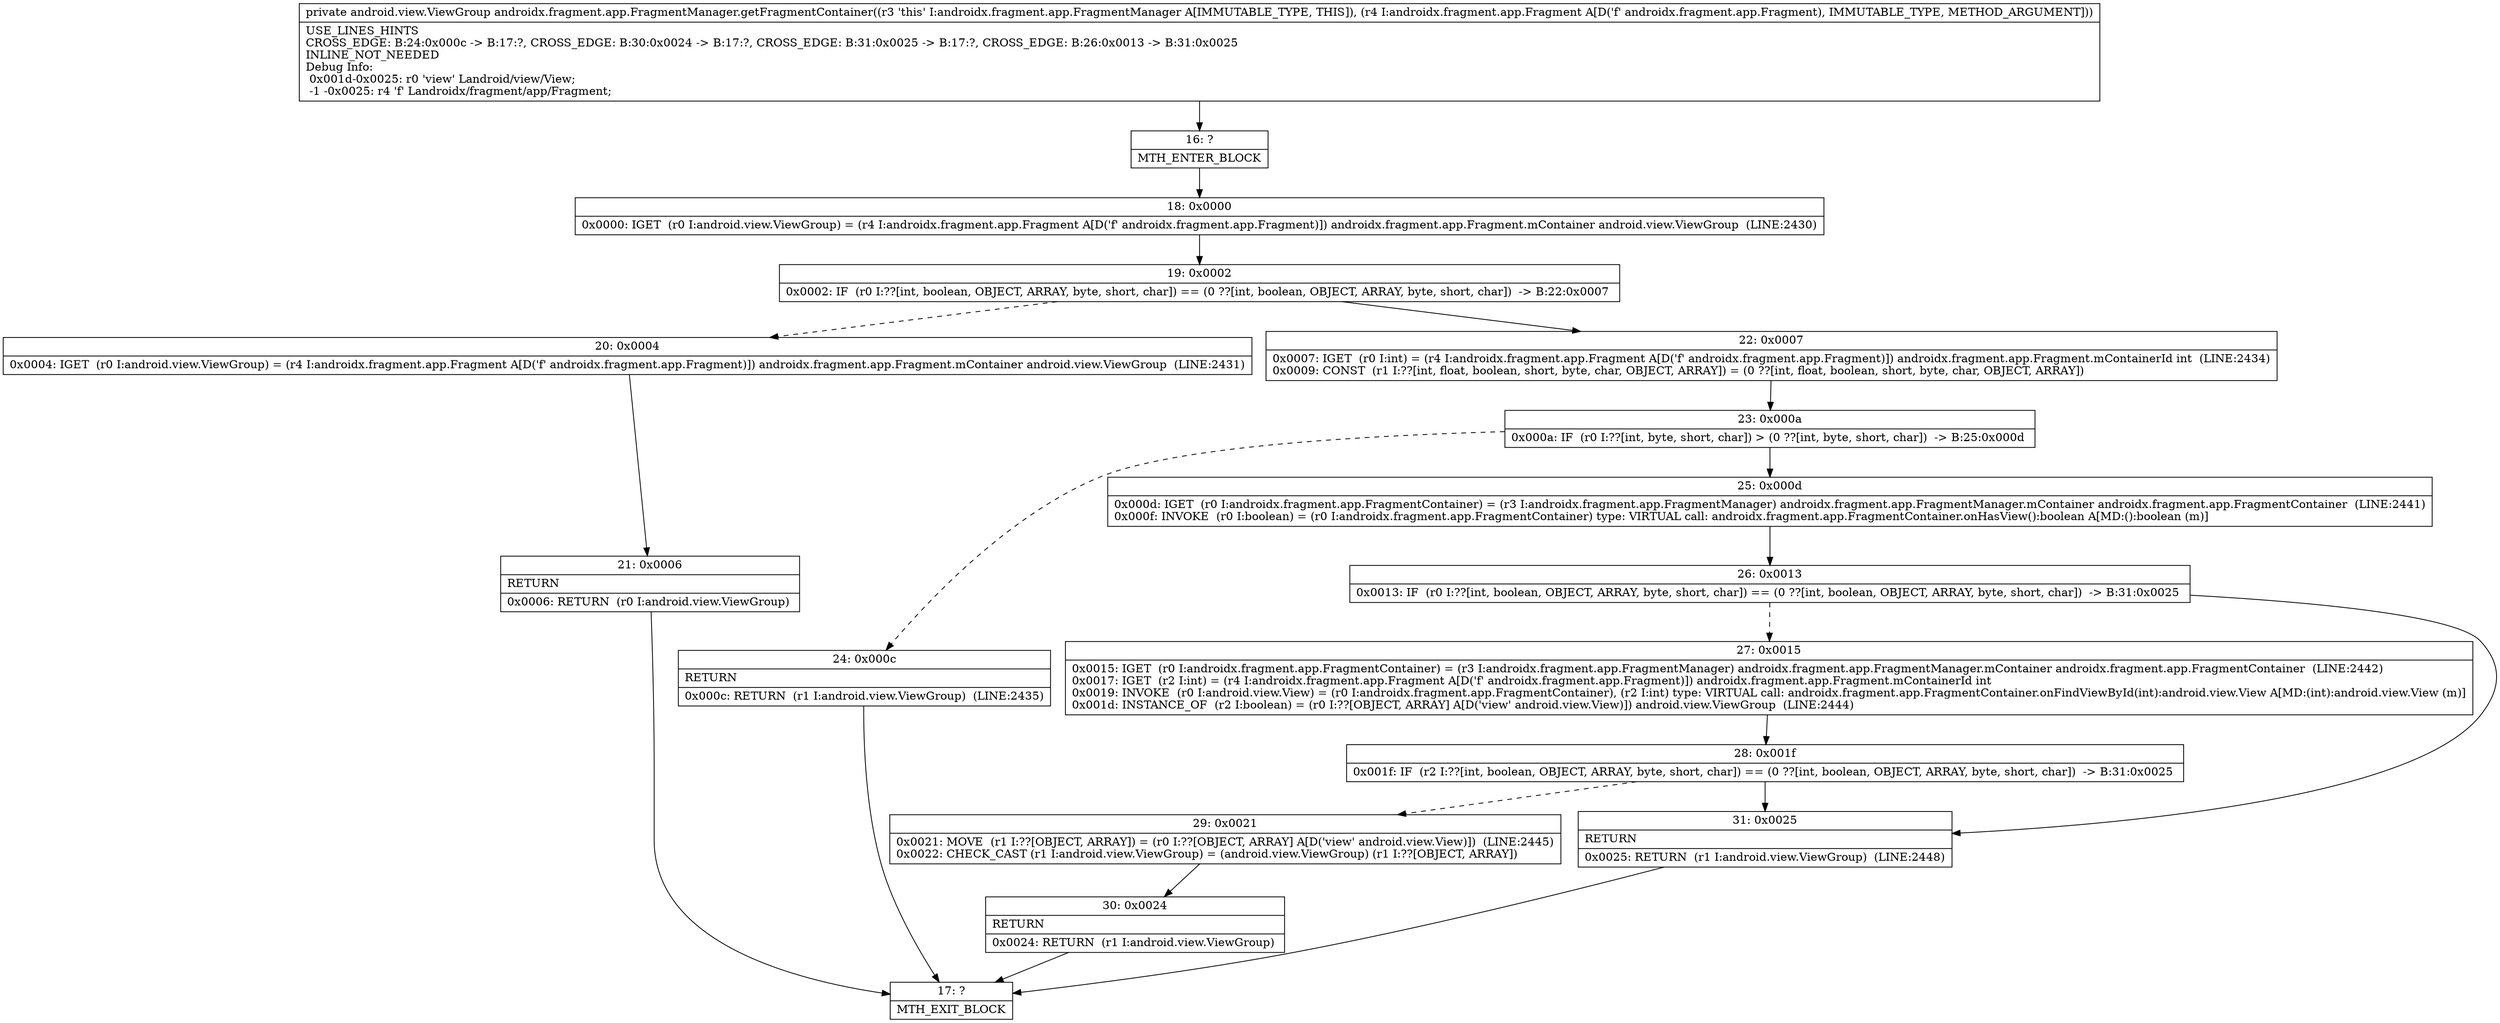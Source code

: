 digraph "CFG forandroidx.fragment.app.FragmentManager.getFragmentContainer(Landroidx\/fragment\/app\/Fragment;)Landroid\/view\/ViewGroup;" {
Node_16 [shape=record,label="{16\:\ ?|MTH_ENTER_BLOCK\l}"];
Node_18 [shape=record,label="{18\:\ 0x0000|0x0000: IGET  (r0 I:android.view.ViewGroup) = (r4 I:androidx.fragment.app.Fragment A[D('f' androidx.fragment.app.Fragment)]) androidx.fragment.app.Fragment.mContainer android.view.ViewGroup  (LINE:2430)\l}"];
Node_19 [shape=record,label="{19\:\ 0x0002|0x0002: IF  (r0 I:??[int, boolean, OBJECT, ARRAY, byte, short, char]) == (0 ??[int, boolean, OBJECT, ARRAY, byte, short, char])  \-\> B:22:0x0007 \l}"];
Node_20 [shape=record,label="{20\:\ 0x0004|0x0004: IGET  (r0 I:android.view.ViewGroup) = (r4 I:androidx.fragment.app.Fragment A[D('f' androidx.fragment.app.Fragment)]) androidx.fragment.app.Fragment.mContainer android.view.ViewGroup  (LINE:2431)\l}"];
Node_21 [shape=record,label="{21\:\ 0x0006|RETURN\l|0x0006: RETURN  (r0 I:android.view.ViewGroup) \l}"];
Node_17 [shape=record,label="{17\:\ ?|MTH_EXIT_BLOCK\l}"];
Node_22 [shape=record,label="{22\:\ 0x0007|0x0007: IGET  (r0 I:int) = (r4 I:androidx.fragment.app.Fragment A[D('f' androidx.fragment.app.Fragment)]) androidx.fragment.app.Fragment.mContainerId int  (LINE:2434)\l0x0009: CONST  (r1 I:??[int, float, boolean, short, byte, char, OBJECT, ARRAY]) = (0 ??[int, float, boolean, short, byte, char, OBJECT, ARRAY]) \l}"];
Node_23 [shape=record,label="{23\:\ 0x000a|0x000a: IF  (r0 I:??[int, byte, short, char]) \> (0 ??[int, byte, short, char])  \-\> B:25:0x000d \l}"];
Node_24 [shape=record,label="{24\:\ 0x000c|RETURN\l|0x000c: RETURN  (r1 I:android.view.ViewGroup)  (LINE:2435)\l}"];
Node_25 [shape=record,label="{25\:\ 0x000d|0x000d: IGET  (r0 I:androidx.fragment.app.FragmentContainer) = (r3 I:androidx.fragment.app.FragmentManager) androidx.fragment.app.FragmentManager.mContainer androidx.fragment.app.FragmentContainer  (LINE:2441)\l0x000f: INVOKE  (r0 I:boolean) = (r0 I:androidx.fragment.app.FragmentContainer) type: VIRTUAL call: androidx.fragment.app.FragmentContainer.onHasView():boolean A[MD:():boolean (m)]\l}"];
Node_26 [shape=record,label="{26\:\ 0x0013|0x0013: IF  (r0 I:??[int, boolean, OBJECT, ARRAY, byte, short, char]) == (0 ??[int, boolean, OBJECT, ARRAY, byte, short, char])  \-\> B:31:0x0025 \l}"];
Node_27 [shape=record,label="{27\:\ 0x0015|0x0015: IGET  (r0 I:androidx.fragment.app.FragmentContainer) = (r3 I:androidx.fragment.app.FragmentManager) androidx.fragment.app.FragmentManager.mContainer androidx.fragment.app.FragmentContainer  (LINE:2442)\l0x0017: IGET  (r2 I:int) = (r4 I:androidx.fragment.app.Fragment A[D('f' androidx.fragment.app.Fragment)]) androidx.fragment.app.Fragment.mContainerId int \l0x0019: INVOKE  (r0 I:android.view.View) = (r0 I:androidx.fragment.app.FragmentContainer), (r2 I:int) type: VIRTUAL call: androidx.fragment.app.FragmentContainer.onFindViewById(int):android.view.View A[MD:(int):android.view.View (m)]\l0x001d: INSTANCE_OF  (r2 I:boolean) = (r0 I:??[OBJECT, ARRAY] A[D('view' android.view.View)]) android.view.ViewGroup  (LINE:2444)\l}"];
Node_28 [shape=record,label="{28\:\ 0x001f|0x001f: IF  (r2 I:??[int, boolean, OBJECT, ARRAY, byte, short, char]) == (0 ??[int, boolean, OBJECT, ARRAY, byte, short, char])  \-\> B:31:0x0025 \l}"];
Node_29 [shape=record,label="{29\:\ 0x0021|0x0021: MOVE  (r1 I:??[OBJECT, ARRAY]) = (r0 I:??[OBJECT, ARRAY] A[D('view' android.view.View)])  (LINE:2445)\l0x0022: CHECK_CAST (r1 I:android.view.ViewGroup) = (android.view.ViewGroup) (r1 I:??[OBJECT, ARRAY]) \l}"];
Node_30 [shape=record,label="{30\:\ 0x0024|RETURN\l|0x0024: RETURN  (r1 I:android.view.ViewGroup) \l}"];
Node_31 [shape=record,label="{31\:\ 0x0025|RETURN\l|0x0025: RETURN  (r1 I:android.view.ViewGroup)  (LINE:2448)\l}"];
MethodNode[shape=record,label="{private android.view.ViewGroup androidx.fragment.app.FragmentManager.getFragmentContainer((r3 'this' I:androidx.fragment.app.FragmentManager A[IMMUTABLE_TYPE, THIS]), (r4 I:androidx.fragment.app.Fragment A[D('f' androidx.fragment.app.Fragment), IMMUTABLE_TYPE, METHOD_ARGUMENT]))  | USE_LINES_HINTS\lCROSS_EDGE: B:24:0x000c \-\> B:17:?, CROSS_EDGE: B:30:0x0024 \-\> B:17:?, CROSS_EDGE: B:31:0x0025 \-\> B:17:?, CROSS_EDGE: B:26:0x0013 \-\> B:31:0x0025\lINLINE_NOT_NEEDED\lDebug Info:\l  0x001d\-0x0025: r0 'view' Landroid\/view\/View;\l  \-1 \-0x0025: r4 'f' Landroidx\/fragment\/app\/Fragment;\l}"];
MethodNode -> Node_16;Node_16 -> Node_18;
Node_18 -> Node_19;
Node_19 -> Node_20[style=dashed];
Node_19 -> Node_22;
Node_20 -> Node_21;
Node_21 -> Node_17;
Node_22 -> Node_23;
Node_23 -> Node_24[style=dashed];
Node_23 -> Node_25;
Node_24 -> Node_17;
Node_25 -> Node_26;
Node_26 -> Node_27[style=dashed];
Node_26 -> Node_31;
Node_27 -> Node_28;
Node_28 -> Node_29[style=dashed];
Node_28 -> Node_31;
Node_29 -> Node_30;
Node_30 -> Node_17;
Node_31 -> Node_17;
}

